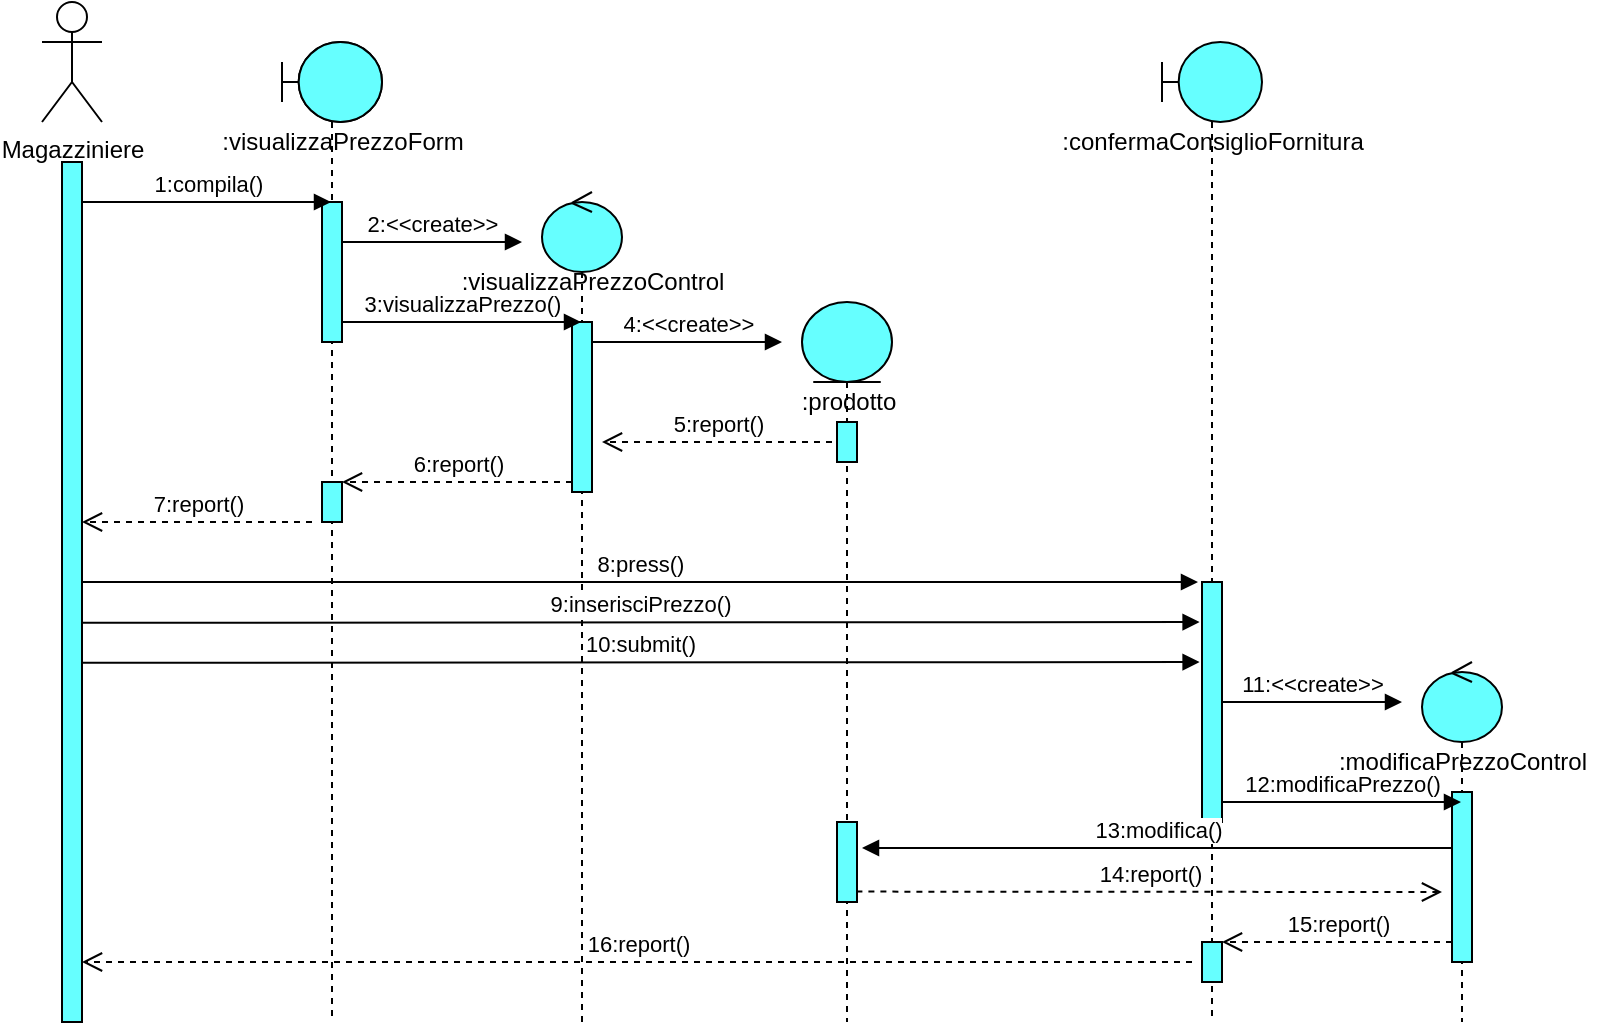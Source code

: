 <mxfile version="13.9.7" type="device"><diagram id="l2WwQ0PV99gVh9Meb9b2" name="Page-1"><mxGraphModel dx="1888" dy="580" grid="1" gridSize="10" guides="1" tooltips="1" connect="1" arrows="1" fold="1" page="1" pageScale="1" pageWidth="850" pageHeight="1100" math="0" shadow="0"><root><mxCell id="0"/><mxCell id="1" parent="0"/><mxCell id="HlLBQvK61AQUnWPgm96b-3" value="Magazziniere" style="shape=umlActor;verticalLabelPosition=bottom;verticalAlign=top;html=1;" parent="1" vertex="1"><mxGeometry x="-820" y="40" width="30" height="60" as="geometry"/></mxCell><mxCell id="HlLBQvK61AQUnWPgm96b-4" value="" style="html=1;points=[];perimeter=orthogonalPerimeter;fillColor=#66FFFF;" parent="1" vertex="1"><mxGeometry x="-810" y="120" width="10" height="430" as="geometry"/></mxCell><mxCell id="HlLBQvK61AQUnWPgm96b-5" value="" style="shape=umlBoundary;whiteSpace=wrap;html=1;fillColor=#66FFFF;" parent="1" vertex="1"><mxGeometry x="-700" y="60" width="50" height="40" as="geometry"/></mxCell><mxCell id="HlLBQvK61AQUnWPgm96b-6" value=":visualizzaPrezzoForm" style="text;html=1;align=center;verticalAlign=middle;resizable=0;points=[];autosize=1;" parent="1" vertex="1"><mxGeometry x="-740" y="100" width="140" height="20" as="geometry"/></mxCell><mxCell id="HlLBQvK61AQUnWPgm96b-7" value="" style="shape=umlLifeline;participant=umlBoundary;perimeter=lifelinePerimeter;whiteSpace=wrap;html=1;container=1;collapsible=0;recursiveResize=0;verticalAlign=top;spacingTop=36;outlineConnect=0;fillColor=#66FFFF;" parent="1" vertex="1"><mxGeometry x="-700" y="60" width="50" height="490" as="geometry"/></mxCell><mxCell id="HlLBQvK61AQUnWPgm96b-9" value="" style="html=1;points=[];perimeter=orthogonalPerimeter;fillColor=#66FFFF;" parent="HlLBQvK61AQUnWPgm96b-7" vertex="1"><mxGeometry x="20" y="80" width="10" height="70" as="geometry"/></mxCell><mxCell id="HlLBQvK61AQUnWPgm96b-26" value="" style="html=1;points=[];perimeter=orthogonalPerimeter;fillColor=#66FFFF;" parent="HlLBQvK61AQUnWPgm96b-7" vertex="1"><mxGeometry x="20" y="220" width="10" height="20" as="geometry"/></mxCell><mxCell id="HlLBQvK61AQUnWPgm96b-8" value="1:compila()" style="html=1;verticalAlign=bottom;endArrow=block;" parent="1" target="HlLBQvK61AQUnWPgm96b-7" edge="1"><mxGeometry width="80" relative="1" as="geometry"><mxPoint x="-800" y="140" as="sourcePoint"/><mxPoint x="-720" y="140" as="targetPoint"/></mxGeometry></mxCell><mxCell id="HlLBQvK61AQUnWPgm96b-10" value="" style="shape=umlLifeline;participant=umlControl;perimeter=lifelinePerimeter;whiteSpace=wrap;html=1;container=1;collapsible=0;recursiveResize=0;verticalAlign=top;spacingTop=36;outlineConnect=0;fillColor=#66FFFF;" parent="1" vertex="1"><mxGeometry x="-570" y="135" width="40" height="415" as="geometry"/></mxCell><mxCell id="HlLBQvK61AQUnWPgm96b-14" value="" style="html=1;points=[];perimeter=orthogonalPerimeter;fillColor=#66FFFF;" parent="HlLBQvK61AQUnWPgm96b-10" vertex="1"><mxGeometry x="15" y="65" width="10" height="85" as="geometry"/></mxCell><mxCell id="HlLBQvK61AQUnWPgm96b-11" value="2:&amp;lt;&amp;lt;create&amp;gt;&amp;gt;" style="html=1;verticalAlign=bottom;endArrow=block;" parent="1" edge="1"><mxGeometry width="80" relative="1" as="geometry"><mxPoint x="-670" y="160" as="sourcePoint"/><mxPoint x="-580" y="160" as="targetPoint"/></mxGeometry></mxCell><mxCell id="HlLBQvK61AQUnWPgm96b-12" value=":visualizzaPrezzoControl" style="text;html=1;align=center;verticalAlign=middle;resizable=0;points=[];autosize=1;" parent="1" vertex="1"><mxGeometry x="-620" y="170" width="150" height="20" as="geometry"/></mxCell><mxCell id="HlLBQvK61AQUnWPgm96b-15" value="" style="shape=umlLifeline;participant=umlEntity;perimeter=lifelinePerimeter;whiteSpace=wrap;html=1;container=1;collapsible=0;recursiveResize=0;verticalAlign=top;spacingTop=36;outlineConnect=0;fillColor=#66FFFF;" parent="1" vertex="1"><mxGeometry x="-440" y="190" width="45" height="360" as="geometry"/></mxCell><mxCell id="HlLBQvK61AQUnWPgm96b-17" value=":prodotto" style="text;html=1;align=center;verticalAlign=middle;resizable=0;points=[];autosize=1;" parent="HlLBQvK61AQUnWPgm96b-15" vertex="1"><mxGeometry x="-7.5" y="40" width="60" height="20" as="geometry"/></mxCell><mxCell id="HlLBQvK61AQUnWPgm96b-18" value="" style="html=1;points=[];perimeter=orthogonalPerimeter;fillColor=#66FFFF;" parent="HlLBQvK61AQUnWPgm96b-15" vertex="1"><mxGeometry x="17.5" y="60" width="10" height="20" as="geometry"/></mxCell><mxCell id="HlLBQvK61AQUnWPgm96b-44" value="" style="html=1;points=[];perimeter=orthogonalPerimeter;fillColor=#66FFFF;" parent="HlLBQvK61AQUnWPgm96b-15" vertex="1"><mxGeometry x="17.5" y="260" width="10" height="40" as="geometry"/></mxCell><mxCell id="HlLBQvK61AQUnWPgm96b-16" value="4:&amp;lt;&amp;lt;create&amp;gt;&amp;gt;" style="html=1;verticalAlign=bottom;endArrow=block;" parent="1" source="HlLBQvK61AQUnWPgm96b-14" edge="1"><mxGeometry width="80" relative="1" as="geometry"><mxPoint x="-540" y="210" as="sourcePoint"/><mxPoint x="-450" y="210" as="targetPoint"/></mxGeometry></mxCell><mxCell id="HlLBQvK61AQUnWPgm96b-19" value="5:report()" style="html=1;verticalAlign=bottom;endArrow=open;dashed=1;endSize=8;" parent="1" edge="1"><mxGeometry relative="1" as="geometry"><mxPoint x="-425" y="260" as="sourcePoint"/><mxPoint x="-540" y="260" as="targetPoint"/></mxGeometry></mxCell><mxCell id="HlLBQvK61AQUnWPgm96b-25" value="6:report()" style="html=1;verticalAlign=bottom;endArrow=open;dashed=1;endSize=8;" parent="1" edge="1"><mxGeometry relative="1" as="geometry"><mxPoint x="-555" y="280" as="sourcePoint"/><mxPoint x="-670" y="280" as="targetPoint"/></mxGeometry></mxCell><mxCell id="HlLBQvK61AQUnWPgm96b-27" value="7:report()" style="html=1;verticalAlign=bottom;endArrow=open;dashed=1;endSize=8;" parent="1" edge="1"><mxGeometry relative="1" as="geometry"><mxPoint x="-685" y="300" as="sourcePoint"/><mxPoint x="-800" y="300" as="targetPoint"/></mxGeometry></mxCell><mxCell id="HlLBQvK61AQUnWPgm96b-28" value="" style="shape=umlLifeline;participant=umlBoundary;perimeter=lifelinePerimeter;whiteSpace=wrap;html=1;container=1;collapsible=0;recursiveResize=0;verticalAlign=top;spacingTop=36;outlineConnect=0;fillColor=#66FFFF;" parent="1" vertex="1"><mxGeometry x="-260" y="60" width="50" height="490" as="geometry"/></mxCell><mxCell id="HlLBQvK61AQUnWPgm96b-31" value="" style="html=1;points=[];perimeter=orthogonalPerimeter;fillColor=#66FFFF;" parent="HlLBQvK61AQUnWPgm96b-28" vertex="1"><mxGeometry x="20" y="270" width="10" height="120" as="geometry"/></mxCell><mxCell id="HlLBQvK61AQUnWPgm96b-48" value="" style="html=1;points=[];perimeter=orthogonalPerimeter;fillColor=#66FFFF;" parent="HlLBQvK61AQUnWPgm96b-28" vertex="1"><mxGeometry x="20" y="450" width="10" height="20" as="geometry"/></mxCell><mxCell id="HlLBQvK61AQUnWPgm96b-29" value=":confermaConsiglioFornitura" style="text;html=1;align=center;verticalAlign=middle;resizable=0;points=[];autosize=1;" parent="1" vertex="1"><mxGeometry x="-320" y="100" width="170" height="20" as="geometry"/></mxCell><mxCell id="HlLBQvK61AQUnWPgm96b-30" value="3:visualizzaPrezzo()" style="html=1;verticalAlign=bottom;endArrow=block;" parent="1" target="HlLBQvK61AQUnWPgm96b-10" edge="1"><mxGeometry width="80" relative="1" as="geometry"><mxPoint x="-670" y="200" as="sourcePoint"/><mxPoint x="-590" y="200" as="targetPoint"/></mxGeometry></mxCell><mxCell id="HlLBQvK61AQUnWPgm96b-32" value="8:press()" style="html=1;verticalAlign=bottom;endArrow=block;" parent="1" source="HlLBQvK61AQUnWPgm96b-4" edge="1"><mxGeometry width="80" relative="1" as="geometry"><mxPoint x="-800" y="380" as="sourcePoint"/><mxPoint x="-242" y="330" as="targetPoint"/></mxGeometry></mxCell><mxCell id="HlLBQvK61AQUnWPgm96b-34" value="11:&amp;lt;&amp;lt;create&amp;gt;&amp;gt;" style="html=1;verticalAlign=bottom;endArrow=block;" parent="1" edge="1"><mxGeometry width="80" relative="1" as="geometry"><mxPoint x="-230" y="390" as="sourcePoint"/><mxPoint x="-140" y="390" as="targetPoint"/></mxGeometry></mxCell><mxCell id="HlLBQvK61AQUnWPgm96b-35" value="" style="shape=umlLifeline;participant=umlControl;perimeter=lifelinePerimeter;whiteSpace=wrap;html=1;container=1;collapsible=0;recursiveResize=0;verticalAlign=top;spacingTop=36;outlineConnect=0;fillColor=#66FFFF;" parent="1" vertex="1"><mxGeometry x="-130" y="370" width="40" height="180" as="geometry"/></mxCell><mxCell id="HlLBQvK61AQUnWPgm96b-36" value="" style="html=1;points=[];perimeter=orthogonalPerimeter;fillColor=#66FFFF;" parent="HlLBQvK61AQUnWPgm96b-35" vertex="1"><mxGeometry x="15" y="65" width="10" height="85" as="geometry"/></mxCell><mxCell id="HlLBQvK61AQUnWPgm96b-37" value=":modificaPrezzoControl" style="text;html=1;align=center;verticalAlign=middle;resizable=0;points=[];autosize=1;" parent="1" vertex="1"><mxGeometry x="-180" y="410" width="140" height="20" as="geometry"/></mxCell><mxCell id="HlLBQvK61AQUnWPgm96b-38" value="14:report()" style="html=1;verticalAlign=bottom;endArrow=open;dashed=1;endSize=8;exitX=0.97;exitY=0.87;exitDx=0;exitDy=0;exitPerimeter=0;" parent="1" source="HlLBQvK61AQUnWPgm96b-44" edge="1"><mxGeometry relative="1" as="geometry"><mxPoint x="-115" y="480" as="sourcePoint"/><mxPoint x="-120" y="485" as="targetPoint"/></mxGeometry></mxCell><mxCell id="HlLBQvK61AQUnWPgm96b-39" value="13:modifica()" style="html=1;verticalAlign=bottom;endArrow=block;" parent="1" edge="1"><mxGeometry width="80" relative="1" as="geometry"><mxPoint x="-115" y="463" as="sourcePoint"/><mxPoint x="-410" y="463" as="targetPoint"/></mxGeometry></mxCell><mxCell id="HlLBQvK61AQUnWPgm96b-42" value="9:inserisciPrezzo()" style="html=1;verticalAlign=bottom;endArrow=block;exitX=0.92;exitY=0.526;exitDx=0;exitDy=0;exitPerimeter=0;" parent="1" edge="1"><mxGeometry width="80" relative="1" as="geometry"><mxPoint x="-800" y="350.4" as="sourcePoint"/><mxPoint x="-241.2" y="350" as="targetPoint"/></mxGeometry></mxCell><mxCell id="HlLBQvK61AQUnWPgm96b-43" value="10:submit()" style="html=1;verticalAlign=bottom;endArrow=block;exitX=0.92;exitY=0.526;exitDx=0;exitDy=0;exitPerimeter=0;" parent="1" edge="1"><mxGeometry width="80" relative="1" as="geometry"><mxPoint x="-800" y="370.4" as="sourcePoint"/><mxPoint x="-241.2" y="370" as="targetPoint"/></mxGeometry></mxCell><mxCell id="HlLBQvK61AQUnWPgm96b-46" value="12:modificaPrezzo()" style="html=1;verticalAlign=bottom;endArrow=block;" parent="1" target="HlLBQvK61AQUnWPgm96b-35" edge="1"><mxGeometry width="80" relative="1" as="geometry"><mxPoint x="-230" y="440" as="sourcePoint"/><mxPoint x="-140" y="440" as="targetPoint"/></mxGeometry></mxCell><mxCell id="HlLBQvK61AQUnWPgm96b-47" value="15:report()" style="html=1;verticalAlign=bottom;endArrow=open;dashed=1;endSize=8;" parent="1" edge="1"><mxGeometry relative="1" as="geometry"><mxPoint x="-115" y="510" as="sourcePoint"/><mxPoint x="-230" y="510" as="targetPoint"/></mxGeometry></mxCell><mxCell id="HlLBQvK61AQUnWPgm96b-49" value="16:report()" style="html=1;verticalAlign=bottom;endArrow=open;dashed=1;endSize=8;" parent="1" target="HlLBQvK61AQUnWPgm96b-4" edge="1"><mxGeometry relative="1" as="geometry"><mxPoint x="-245" y="520" as="sourcePoint"/><mxPoint x="-360" y="520" as="targetPoint"/></mxGeometry></mxCell></root></mxGraphModel></diagram></mxfile>